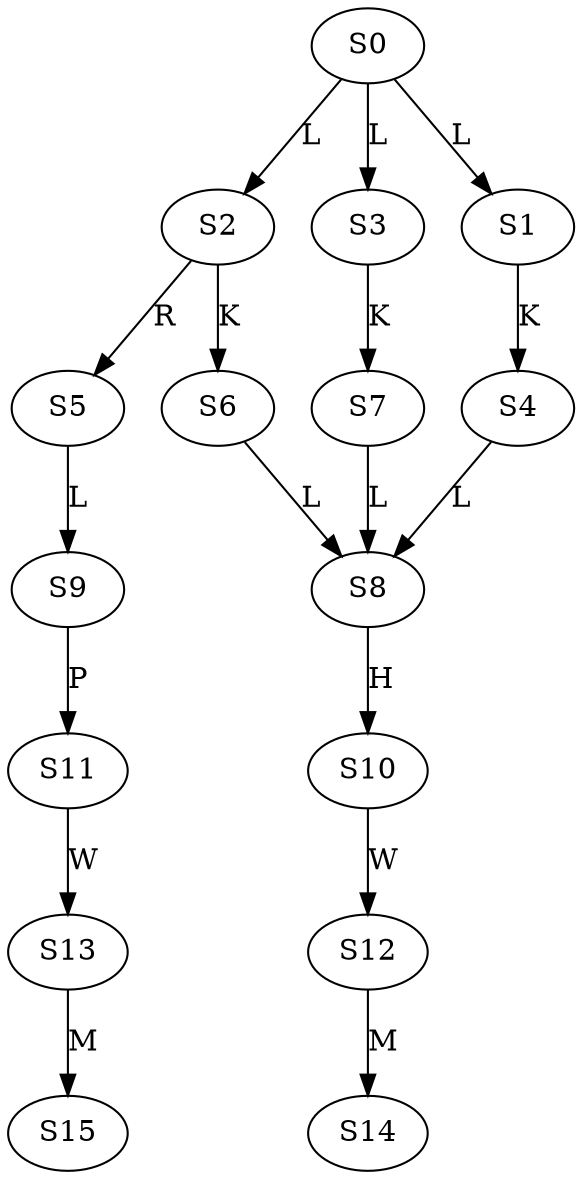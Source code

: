 strict digraph  {
	S0 -> S1 [ label = L ];
	S0 -> S2 [ label = L ];
	S0 -> S3 [ label = L ];
	S1 -> S4 [ label = K ];
	S2 -> S5 [ label = R ];
	S2 -> S6 [ label = K ];
	S3 -> S7 [ label = K ];
	S4 -> S8 [ label = L ];
	S5 -> S9 [ label = L ];
	S6 -> S8 [ label = L ];
	S7 -> S8 [ label = L ];
	S8 -> S10 [ label = H ];
	S9 -> S11 [ label = P ];
	S10 -> S12 [ label = W ];
	S11 -> S13 [ label = W ];
	S12 -> S14 [ label = M ];
	S13 -> S15 [ label = M ];
}
